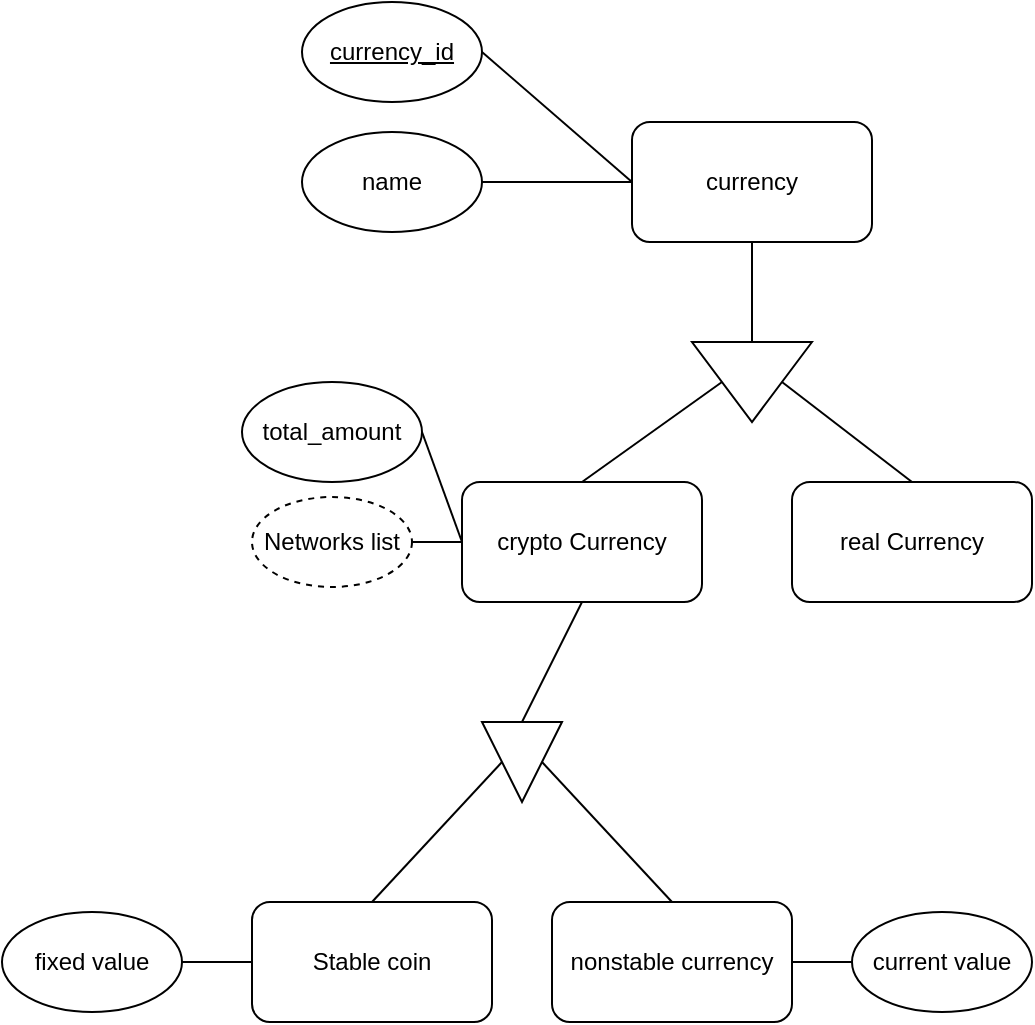 <mxfile version="24.4.4" type="device">
  <diagram name="Page-1" id="zFaYdcl_IJXPvZSGcLWi">
    <mxGraphModel dx="1615" dy="875" grid="1" gridSize="10" guides="1" tooltips="1" connect="1" arrows="1" fold="1" page="1" pageScale="1" pageWidth="850" pageHeight="1100" math="0" shadow="0">
      <root>
        <mxCell id="0" />
        <mxCell id="1" parent="0" />
        <mxCell id="MQmJXIFxA98RbIFo7L22-1" value="currency" style="rounded=1;whiteSpace=wrap;html=1;" vertex="1" parent="1">
          <mxGeometry x="365" y="90" width="120" height="60" as="geometry" />
        </mxCell>
        <mxCell id="MQmJXIFxA98RbIFo7L22-2" value="name" style="ellipse;whiteSpace=wrap;html=1;" vertex="1" parent="1">
          <mxGeometry x="200" y="95" width="90" height="50" as="geometry" />
        </mxCell>
        <mxCell id="MQmJXIFxA98RbIFo7L22-3" value="total_amount" style="ellipse;whiteSpace=wrap;html=1;" vertex="1" parent="1">
          <mxGeometry x="170" y="220" width="90" height="50" as="geometry" />
        </mxCell>
        <mxCell id="MQmJXIFxA98RbIFo7L22-4" value="crypto Currency" style="rounded=1;whiteSpace=wrap;html=1;" vertex="1" parent="1">
          <mxGeometry x="280" y="270" width="120" height="60" as="geometry" />
        </mxCell>
        <mxCell id="MQmJXIFxA98RbIFo7L22-5" value="real Currency" style="rounded=1;whiteSpace=wrap;html=1;" vertex="1" parent="1">
          <mxGeometry x="445" y="270" width="120" height="60" as="geometry" />
        </mxCell>
        <mxCell id="MQmJXIFxA98RbIFo7L22-6" value="" style="triangle;whiteSpace=wrap;html=1;direction=south;" vertex="1" parent="1">
          <mxGeometry x="395" y="200" width="60" height="40" as="geometry" />
        </mxCell>
        <mxCell id="MQmJXIFxA98RbIFo7L22-8" value="Stable coin" style="rounded=1;whiteSpace=wrap;html=1;" vertex="1" parent="1">
          <mxGeometry x="175" y="480" width="120" height="60" as="geometry" />
        </mxCell>
        <mxCell id="MQmJXIFxA98RbIFo7L22-9" value="nonstable currency" style="rounded=1;whiteSpace=wrap;html=1;" vertex="1" parent="1">
          <mxGeometry x="325" y="480" width="120" height="60" as="geometry" />
        </mxCell>
        <mxCell id="MQmJXIFxA98RbIFo7L22-10" value="" style="triangle;whiteSpace=wrap;html=1;direction=south;" vertex="1" parent="1">
          <mxGeometry x="290" y="390" width="40" height="40" as="geometry" />
        </mxCell>
        <mxCell id="MQmJXIFxA98RbIFo7L22-11" value="" style="endArrow=none;html=1;rounded=0;exitX=0.5;exitY=1;exitDx=0;exitDy=0;entryX=0.5;entryY=0;entryDx=0;entryDy=0;" edge="1" parent="1" source="MQmJXIFxA98RbIFo7L22-10" target="MQmJXIFxA98RbIFo7L22-8">
          <mxGeometry width="50" height="50" relative="1" as="geometry">
            <mxPoint x="400" y="320" as="sourcePoint" />
            <mxPoint x="450" y="270" as="targetPoint" />
          </mxGeometry>
        </mxCell>
        <mxCell id="MQmJXIFxA98RbIFo7L22-13" value="" style="endArrow=none;html=1;rounded=0;exitX=0.5;exitY=0;exitDx=0;exitDy=0;entryX=0.5;entryY=0;entryDx=0;entryDy=0;" edge="1" parent="1" source="MQmJXIFxA98RbIFo7L22-10" target="MQmJXIFxA98RbIFo7L22-9">
          <mxGeometry width="50" height="50" relative="1" as="geometry">
            <mxPoint x="400" y="320" as="sourcePoint" />
            <mxPoint x="450" y="270" as="targetPoint" />
          </mxGeometry>
        </mxCell>
        <mxCell id="MQmJXIFxA98RbIFo7L22-14" value="" style="endArrow=none;html=1;rounded=0;entryX=1;entryY=0.5;entryDx=0;entryDy=0;exitX=0;exitY=0.5;exitDx=0;exitDy=0;" edge="1" parent="1" source="MQmJXIFxA98RbIFo7L22-1" target="MQmJXIFxA98RbIFo7L22-2">
          <mxGeometry width="50" height="50" relative="1" as="geometry">
            <mxPoint x="410" y="350" as="sourcePoint" />
            <mxPoint x="460" y="300" as="targetPoint" />
          </mxGeometry>
        </mxCell>
        <mxCell id="MQmJXIFxA98RbIFo7L22-15" value="" style="endArrow=none;html=1;rounded=0;exitX=0.5;exitY=0;exitDx=0;exitDy=0;entryX=0.5;entryY=1;entryDx=0;entryDy=0;" edge="1" parent="1" source="MQmJXIFxA98RbIFo7L22-4" target="MQmJXIFxA98RbIFo7L22-6">
          <mxGeometry width="50" height="50" relative="1" as="geometry">
            <mxPoint x="410" y="350" as="sourcePoint" />
            <mxPoint x="460" y="300" as="targetPoint" />
          </mxGeometry>
        </mxCell>
        <mxCell id="MQmJXIFxA98RbIFo7L22-16" value="" style="endArrow=none;html=1;rounded=0;entryX=0.5;entryY=0;entryDx=0;entryDy=0;exitX=0.5;exitY=0;exitDx=0;exitDy=0;" edge="1" parent="1" source="MQmJXIFxA98RbIFo7L22-5" target="MQmJXIFxA98RbIFo7L22-6">
          <mxGeometry width="50" height="50" relative="1" as="geometry">
            <mxPoint x="410" y="350" as="sourcePoint" />
            <mxPoint x="460" y="300" as="targetPoint" />
          </mxGeometry>
        </mxCell>
        <mxCell id="MQmJXIFxA98RbIFo7L22-17" value="" style="endArrow=none;html=1;rounded=0;exitX=0;exitY=0.5;exitDx=0;exitDy=0;entryX=0.5;entryY=1;entryDx=0;entryDy=0;" edge="1" parent="1" source="MQmJXIFxA98RbIFo7L22-10" target="MQmJXIFxA98RbIFo7L22-4">
          <mxGeometry width="50" height="50" relative="1" as="geometry">
            <mxPoint x="410" y="350" as="sourcePoint" />
            <mxPoint x="460" y="300" as="targetPoint" />
          </mxGeometry>
        </mxCell>
        <mxCell id="MQmJXIFxA98RbIFo7L22-18" value="" style="endArrow=none;html=1;rounded=0;entryX=0;entryY=0.5;entryDx=0;entryDy=0;exitX=0.5;exitY=1;exitDx=0;exitDy=0;" edge="1" parent="1" source="MQmJXIFxA98RbIFo7L22-1" target="MQmJXIFxA98RbIFo7L22-6">
          <mxGeometry width="50" height="50" relative="1" as="geometry">
            <mxPoint x="410" y="350" as="sourcePoint" />
            <mxPoint x="460" y="300" as="targetPoint" />
          </mxGeometry>
        </mxCell>
        <mxCell id="MQmJXIFxA98RbIFo7L22-20" value="fixed value" style="ellipse;whiteSpace=wrap;html=1;" vertex="1" parent="1">
          <mxGeometry x="50" y="485" width="90" height="50" as="geometry" />
        </mxCell>
        <mxCell id="MQmJXIFxA98RbIFo7L22-21" value="current value" style="ellipse;whiteSpace=wrap;html=1;" vertex="1" parent="1">
          <mxGeometry x="475" y="485" width="90" height="50" as="geometry" />
        </mxCell>
        <mxCell id="MQmJXIFxA98RbIFo7L22-22" value="" style="endArrow=none;html=1;rounded=0;exitX=1;exitY=0.5;exitDx=0;exitDy=0;entryX=0;entryY=0.5;entryDx=0;entryDy=0;" edge="1" parent="1" source="MQmJXIFxA98RbIFo7L22-20" target="MQmJXIFxA98RbIFo7L22-8">
          <mxGeometry width="50" height="50" relative="1" as="geometry">
            <mxPoint x="410" y="500" as="sourcePoint" />
            <mxPoint x="460" y="450" as="targetPoint" />
          </mxGeometry>
        </mxCell>
        <mxCell id="MQmJXIFxA98RbIFo7L22-25" value="" style="endArrow=none;html=1;rounded=0;entryX=0;entryY=0.5;entryDx=0;entryDy=0;exitX=1;exitY=0.5;exitDx=0;exitDy=0;" edge="1" parent="1" source="MQmJXIFxA98RbIFo7L22-9" target="MQmJXIFxA98RbIFo7L22-21">
          <mxGeometry width="50" height="50" relative="1" as="geometry">
            <mxPoint x="410" y="500" as="sourcePoint" />
            <mxPoint x="460" y="450" as="targetPoint" />
          </mxGeometry>
        </mxCell>
        <mxCell id="MQmJXIFxA98RbIFo7L22-26" value="" style="endArrow=none;html=1;rounded=0;entryX=0;entryY=0.5;entryDx=0;entryDy=0;exitX=1;exitY=0.5;exitDx=0;exitDy=0;" edge="1" parent="1" source="MQmJXIFxA98RbIFo7L22-3" target="MQmJXIFxA98RbIFo7L22-4">
          <mxGeometry width="50" height="50" relative="1" as="geometry">
            <mxPoint x="380" y="440" as="sourcePoint" />
            <mxPoint x="430" y="390" as="targetPoint" />
          </mxGeometry>
        </mxCell>
        <mxCell id="MQmJXIFxA98RbIFo7L22-28" value="" style="endArrow=none;html=1;rounded=0;entryX=1;entryY=0.5;entryDx=0;entryDy=0;exitX=0;exitY=0.5;exitDx=0;exitDy=0;" edge="1" parent="1" source="MQmJXIFxA98RbIFo7L22-4">
          <mxGeometry width="50" height="50" relative="1" as="geometry">
            <mxPoint x="290" y="360" as="sourcePoint" />
            <mxPoint x="255" y="300" as="targetPoint" />
          </mxGeometry>
        </mxCell>
        <mxCell id="MQmJXIFxA98RbIFo7L22-29" value="Networks list" style="ellipse;whiteSpace=wrap;html=1;align=center;dashed=1;" vertex="1" parent="1">
          <mxGeometry x="175" y="277.5" width="80" height="45" as="geometry" />
        </mxCell>
        <mxCell id="MQmJXIFxA98RbIFo7L22-30" value="&lt;u&gt;currency_id&lt;/u&gt;" style="ellipse;whiteSpace=wrap;html=1;" vertex="1" parent="1">
          <mxGeometry x="200" y="30" width="90" height="50" as="geometry" />
        </mxCell>
        <mxCell id="MQmJXIFxA98RbIFo7L22-32" value="" style="endArrow=none;html=1;rounded=0;entryX=1;entryY=0.5;entryDx=0;entryDy=0;exitX=0;exitY=0.5;exitDx=0;exitDy=0;" edge="1" parent="1" source="MQmJXIFxA98RbIFo7L22-1" target="MQmJXIFxA98RbIFo7L22-30">
          <mxGeometry width="50" height="50" relative="1" as="geometry">
            <mxPoint x="570" y="480" as="sourcePoint" />
            <mxPoint x="620" y="430" as="targetPoint" />
          </mxGeometry>
        </mxCell>
      </root>
    </mxGraphModel>
  </diagram>
</mxfile>

